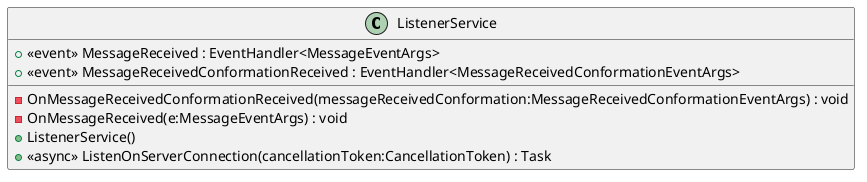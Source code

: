 @startuml
class ListenerService {
    +  <<event>> MessageReceived : EventHandler<MessageEventArgs> 
    +  <<event>> MessageReceivedConformationReceived : EventHandler<MessageReceivedConformationEventArgs> 
    - OnMessageReceivedConformationReceived(messageReceivedConformation:MessageReceivedConformationEventArgs) : void
    - OnMessageReceived(e:MessageEventArgs) : void
    + ListenerService()
    + <<async>> ListenOnServerConnection(cancellationToken:CancellationToken) : Task
}
@enduml
